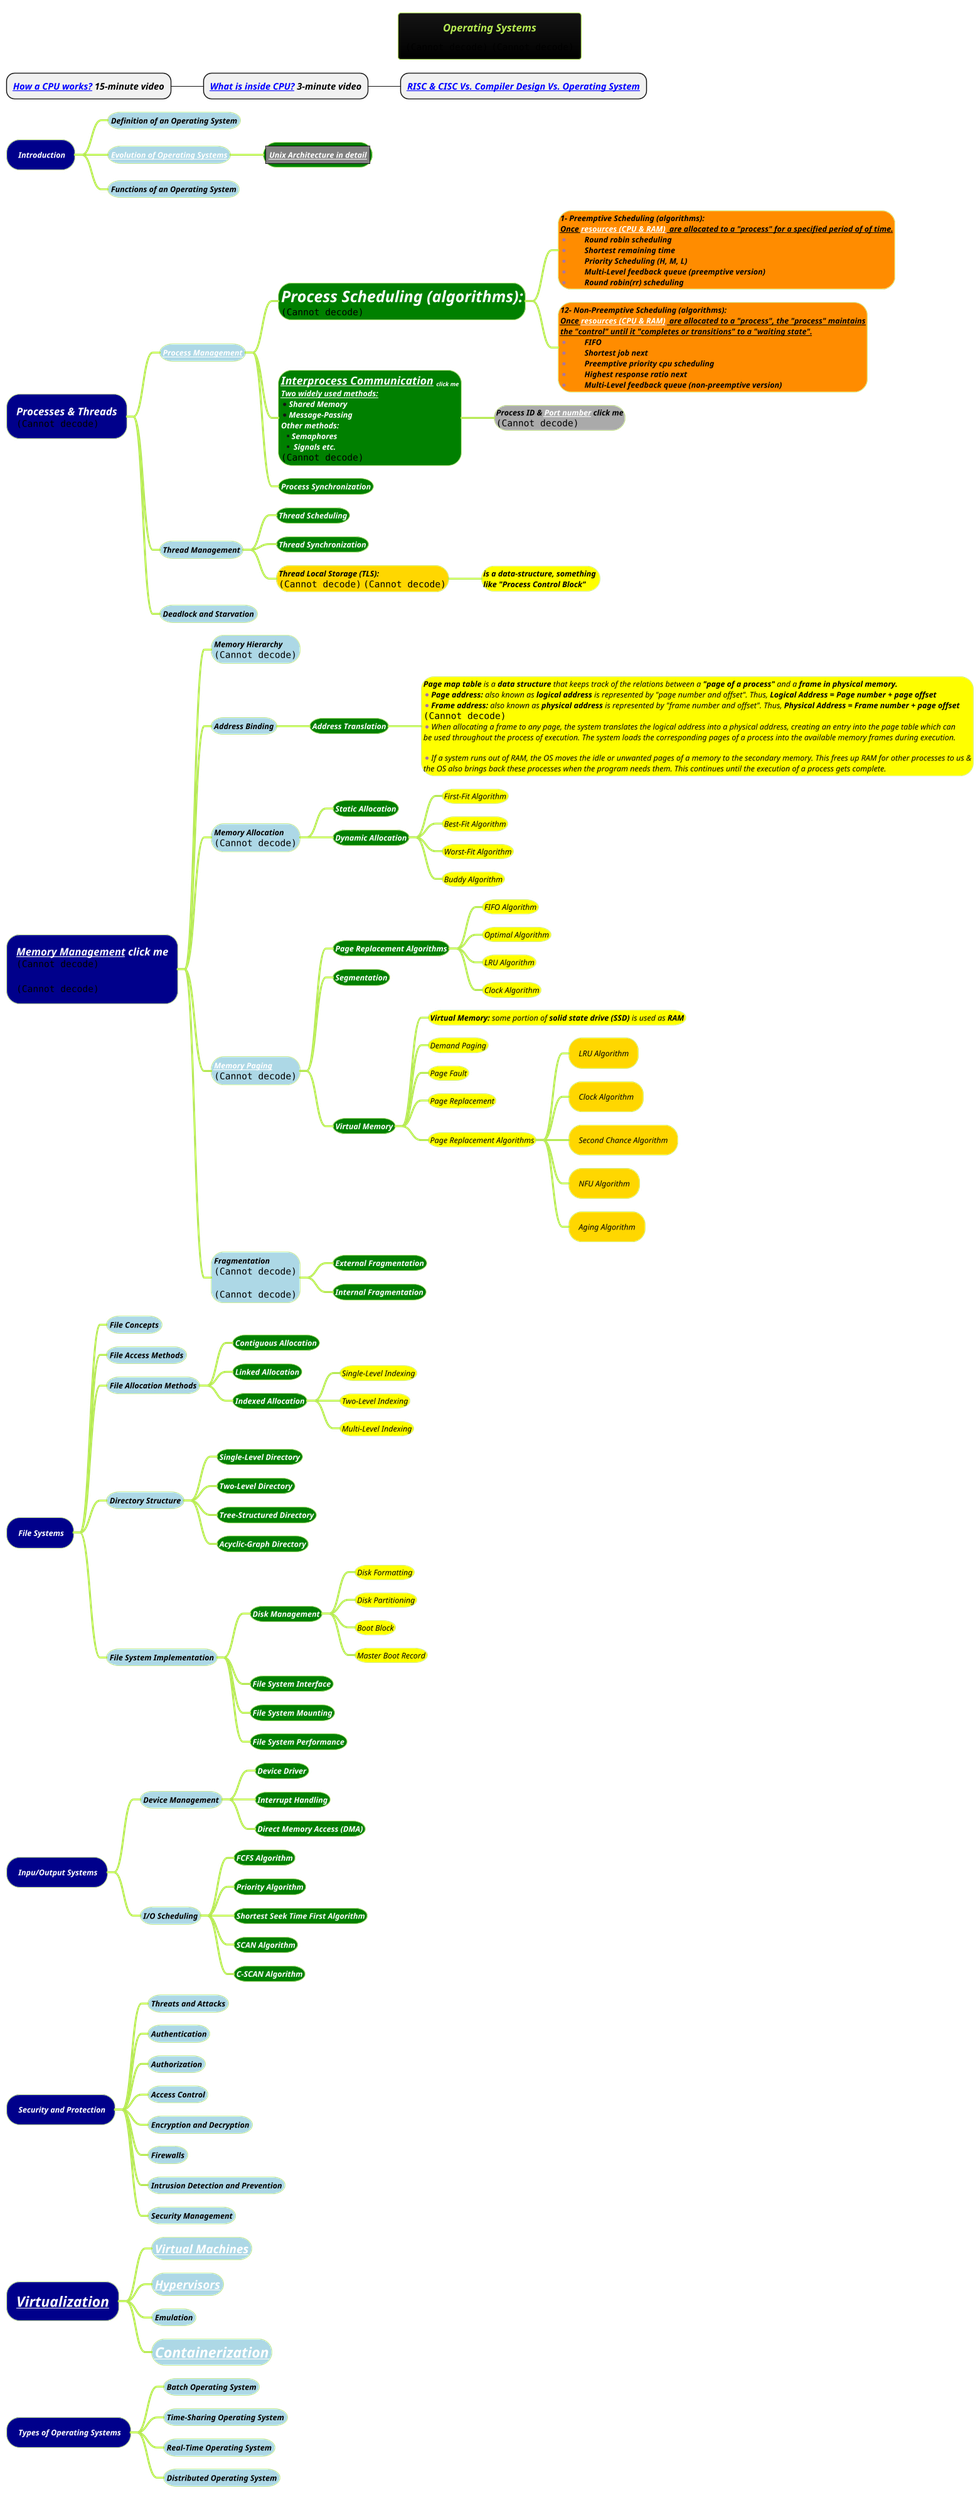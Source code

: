 @startmindmap
title =<b><i><size:12>Operating Systems\n<img:images/img_11.png> <img:images/img_3.png{scale=0.57}>
* <b><i>[[https://www.youtube.com/watch?v=cNN_tTXABUA&t=531s&ab_channel=InOneLesson How a CPU works?]] 15-minute video
** <b><i>[[https://www.youtube.com/watch?v=NKYgZH7SBjk&ab_channel=InOneLesson What is inside CPU?]] 3-minute video
*** <b><i>[[docs/3-programming-languages/Venkat-Subramaniam/images/img_418.png RISC & CISC Vs. Compiler Design Vs. Operating System]]
!theme hacker

*[#darkblue] <color #white><i><size:12> Introduction
**[#lightblue] <b><color #black><i><size:12>Definition of an Operating System
**[#lightblue] <b><color #black><i><size:12>[[docs/books/1-books-backlog/operating-system/images/img-41-UNIX-and-Linux-history.png Evolution of Operating Systems]]
***[#green] |<#grey><b><i><size:12>[[docs/books/1-books-backlog/operating-system/Unix-Architecture.puml Unix Architecture in detail]]|
**[#lightblue] <b><color #black><i><size:12>Functions of an Operating System
*[#darkblue] <color #white><i>Processes & Threads\n<img:images/img.png{scale=0.8}>
**[#lightblue] <b><color #black><i><size:12>[[docs/books/1-books-backlog/operating-system/process-management.puml Process Management]]
***[#green] <b><color #white><i><size:24>Process Scheduling (algorithms):\n<img:images/img_2.png{scale=0.8}>
****[#darkorange]:<b><color #black><i><size:12>1- Preemptive Scheduling (algorithms):
<u><b><color #black><i><size:12>Once <color #white>resources (CPU & RAM)</color> <size:12><color:black><i> are allocated to a "process" for a specified period of of time.
*<color #black><i><size:12><b>\tRound robin scheduling
*<color #black><i><size:12><b>\tShortest remaining time
*<color #black><i><size:12><b>\tPriority Scheduling (H, M, L)
*<color #black><i><size:12><b>\tMulti-Level feedback queue (preemptive version)
*<color #black><i><size:12><b>\tRound robin(rr) scheduling;
****[#darkorange]:<b><color #black><i><size:12>12- Non-Preemptive Scheduling (algorithms):
<u><b><color #black><i><size:12>Once <color #white>resources (CPU & RAM)</color> <size:12><color:black><i> are allocated to a "process", the "process" maintains
<u><b><color #black><i><size:12>the "control" until it "completes or transitions" to a "waiting state".
*<color #black><i><size:12><b>\tFIFO
*<color #black><i><size:12><b>\tShortest job next
*<color #black><i><size:12><b>\tPreemptive priority cpu scheduling
*<color #black><i><size:12><b>\tHighest response ratio next
*<color #black><i><size:12><b>\tMulti-Level feedback queue (non-preemptive version);
***[#green]:<b><color #white><i><size:17>[[docs/books/1-books-backlog/operating-system/interprocess-communication.puml Interprocess Communication]] <size:9>click me<b><color #white><i><size:12>
<u><color #white><b><i><size:12>Two widely used methods:
*<color #white><b><i><size:12>Shared Memory
*<color #white><b><i><size:12>Message-Passing
<b><color #white><i><size:12>Other methods:
**<b><color #white><i><size:12>Semaphores
**<b><color #white><i><size:12> Signals etc.
<img:images/img_1.png{scale=0.62}>;
****[#a] <color #black><i><size:12><b>Process ID & [[docs/books/1-books-backlog/operating-system/port-numbers.puml Port number]] click me\n<img:images/img_12.png{scale=.65}>
***[#green] <b><color #white><i><size:12>Process Synchronization
**[#lightblue] <b><color #black><i><size:12>Thread Management
***[#green] <b><color #white><i><size:12>Thread Scheduling
***[#green] <b><color #white><i><size:12>Thread Synchronization
***[#gold] <b><color #black><i><size:12>Thread Local Storage (TLS):\n<img:images/img_14.png{scale=.4}> <img:images/img_15.png{scale=.61}>
****[#yellow] <color #black><i><size:12><b>is a data-structure, something \n<color #black><i><size:12><b>like "Process Control Block"
**[#lightblue] <b><color #black><i><size:12>Deadlock and Starvation
*[#darkblue] <color #white><i>[[docs/books/1-books-backlog/operating-system/memory-management.puml Memory Management]] click me\n<img:images/img_4.png{scale=0.65}>\n\n<img:images/img_13.png{scale=0.79}>
**[#lightblue] <b><color #black><i><size:12>Memory Hierarchy\n<img:images/img_10.png{scale=0.8}>
**[#lightblue] <b><color #black><i><size:12>Address Binding
***[#green] <b><color #white><i><size:12>Address Translation
****[#yellow]:<color #black><i><size:12>**Page map table** is a **data structure** that keeps track of the relations between a **"page of a process"** and a **frame in physical memory.**
*<color #black><i><size:12>**Page address:** also known as **logical address** is represented by "page number and offset". Thus, <b>Logical Address = Page number + page offset
*<color #black><i><size:12>**Frame address:** also known as **physical address** is represented by "frame number and offset". Thus, <b>Physical Address = Frame number + page offset
<img:images/img_5.png{scale=0.6}>
*<color #black><i><size:12>When allocating a frame to any page, the system translates the logical address into a physical address, creating an entry into the page table which can
<color #black><i><size:12>be used throughout the process of execution. The system loads the corresponding pages of a process into the available memory frames during execution.

*<color #black><i><size:12>If a system runs out of RAM, the OS moves the idle or unwanted pages of a memory to the secondary memory. This frees up RAM for other processes to us &
<color #black><i><size:12>the OS also brings back these processes when the program needs them. This continues until the execution of a process gets complete.;

**[#lightblue] <b><color #black><i><size:12>Memory Allocation\n<img:images/img_9.png{scale=0.6}>
***[#green] <b><color #white><i><size:12>Static Allocation
***[#green] <b><color #white><i><size:12>Dynamic Allocation
****[#yellow] <color #black><i><size:12>First-Fit Algorithm
****[#yellow] <color #black><i><size:12>Best-Fit Algorithm
****[#yellow] <color #black><i><size:12>Worst-Fit Algorithm
****[#yellow] <color #black><i><size:12>Buddy Algorithm
**[#lightblue] <b><color #black><i><size:12>[[docs/books/1-books-backlog/computer-architecture/7-COAL.puml Memory Paging]]\n<img:images/img_6.png{scale=0.85}>
***[#green] <b><color #white><i><size:12>Page Replacement Algorithms
****[#yellow] <color #black><i><size:12>FIFO Algorithm
****[#yellow] <color #black><i><size:12>Optimal Algorithm
****[#yellow] <color #black><i><size:12>LRU Algorithm
****[#yellow] <color #black><i><size:12>Clock Algorithm
***[#green] <b><color #white><i><size:12>Segmentation
***[#green] <b><color #white><i><size:12>Virtual Memory
****[#yellow] <color #black><i><size:12>**Virtual Memory:** some portion of **solid state drive (SSD)** is used as <b>RAM
****[#yellow] <color #black><i><size:12>Demand Paging
****[#yellow] <color #black><i><size:12>Page Fault
****[#yellow] <color #black><i><size:12>Page Replacement
****[#yellow] <color #black><i><size:12>Page Replacement Algorithms
*****[#gold] <color #black><i><size:12>LRU Algorithm
*****[#gold] <color #black><i><size:12>Clock Algorithm
*****[#gold] <color #black><i><size:12>Second Chance Algorithm
*****[#gold] <color #black><i><size:12>NFU Algorithm
*****[#gold] <color #black><i><size:12>Aging Algorithm
**[#lightblue] <b><color #black><i><size:12>Fragmentation\n<img:images/img_7.png{scale=0.6}>\n\n<img:images/img_8.png{scale=0.6}>
***[#green] <b><color #white><i><size:12>External Fragmentation
***[#green] <b><color #white><i><size:12>Internal Fragmentation
*[#darkblue] <color #white><i><size:12> File Systems
**[#lightblue] <b><color #black><i><size:12>File Concepts
**[#lightblue] <b><color #black><i><size:12>File Access Methods
**[#lightblue] <b><color #black><i><size:12>File Allocation Methods
***[#green] <b><color #white><i><size:12>Contiguous Allocation
***[#green] <b><color #white><i><size:12>Linked Allocation
***[#green] <b><color #white><i><size:12>Indexed Allocation
****[#yellow] <color #black><i><size:12>Single-Level Indexing
****[#yellow] <color #black><i><size:12>Two-Level Indexing
****[#yellow] <color #black><i><size:12>Multi-Level Indexing
**[#lightblue] <b><color #black><i><size:12>Directory Structure
***[#green] <b><color #white><i><size:12>Single-Level Directory
***[#green] <b><color #white><i><size:12>Two-Level Directory
***[#green] <b><color #white><i><size:12>Tree-Structured Directory
***[#green] <b><color #white><i><size:12>Acyclic-Graph Directory
**[#lightblue] <b><color #black><i><size:12>File System Implementation
***[#green] <b><color #white><i><size:12>Disk Management
****[#yellow] <color #black><i><size:12>Disk Formatting
****[#yellow] <color #black><i><size:12>Disk Partitioning
****[#yellow] <color #black><i><size:12>Boot Block
****[#yellow] <color #black><i><size:12>Master Boot Record
***[#green] <b><color #white><i><size:12>File System Interface
***[#green] <b><color #white><i><size:12>File System Mounting
***[#green] <b><color #white><i><size:12>File System Performance
*[#darkblue] <color #white><i><size:12> Inpu/Output Systems
**[#lightblue] <b><color #black><i><size:12>Device Management
***[#green] <b><color #white><i><size:12>Device Driver
***[#green] <b><color #white><i><size:12>Interrupt Handling
***[#green] <b><color #white><i><size:12>Direct Memory Access (DMA)
**[#lightblue] <b><color #black><i><size:12>I/O Scheduling
***[#green] <b><color #white><i><size:12>FCFS Algorithm
***[#green] <b><color #white><i><size:12>Priority Algorithm
***[#green] <b><color #white><i><size:12>Shortest Seek Time First Algorithm
***[#green] <b><color #white><i><size:12>SCAN Algorithm
***[#green] <b><color #white><i><size:12>C-SCAN Algorithm
*[#darkblue] <color #white><i><size:12> Security and Protection
**[#lightblue] <b><color #black><i><size:12>Threats and Attacks
**[#lightblue] <b><color #black><i><size:12>Authentication
**[#lightblue] <b><color #black><i><size:12>Authorization
**[#lightblue] <b><color #black><i><size:12>Access Control
**[#lightblue] <b><color #black><i><size:12>Encryption and Decryption
**[#lightblue] <b><color #black><i><size:12>Firewalls
**[#lightblue] <b><color #black><i><size:12>Intrusion Detection and Prevention
**[#lightblue] <b><color #black><i><size:12>Security Management
*[#darkblue] <color #white><i><size:22>[[docs/3-programming-languages/Venkat-Subramaniam/images/isolation-vs-density.drawio.png Virtualization]]
**[#lightblue] <b><color #black><i><size:18>[[docs/3-programming-languages/Venkat-Subramaniam/images/isolation-vs-density.drawio.png Virtual Machines]]
**[#lightblue] <b><color #black><i><size:18>[[docs/3-programming-languages/Venkat-Subramaniam/images/isolation-vs-density.drawio.png Hypervisors]]
**[#lightblue] <b><color #black><i><size:12>Emulation
**[#lightblue] <b><color #black><i><size:22>[[docs/3-devops/devops-plantuml-mindmap/Docker.puml Containerization]]
*[#darkblue] <color #white><i><size:12> Types of Operating Systems
**[#lightblue] <b><color #black><i><size:12>Batch Operating System
**[#lightblue] <b><color #black><i><size:12>Time-Sharing Operating System
**[#lightblue] <b><color #black><i><size:12>Real-Time Operating System
**[#lightblue] <b><color #black><i><size:12>Distributed Operating System
@endmindmap
